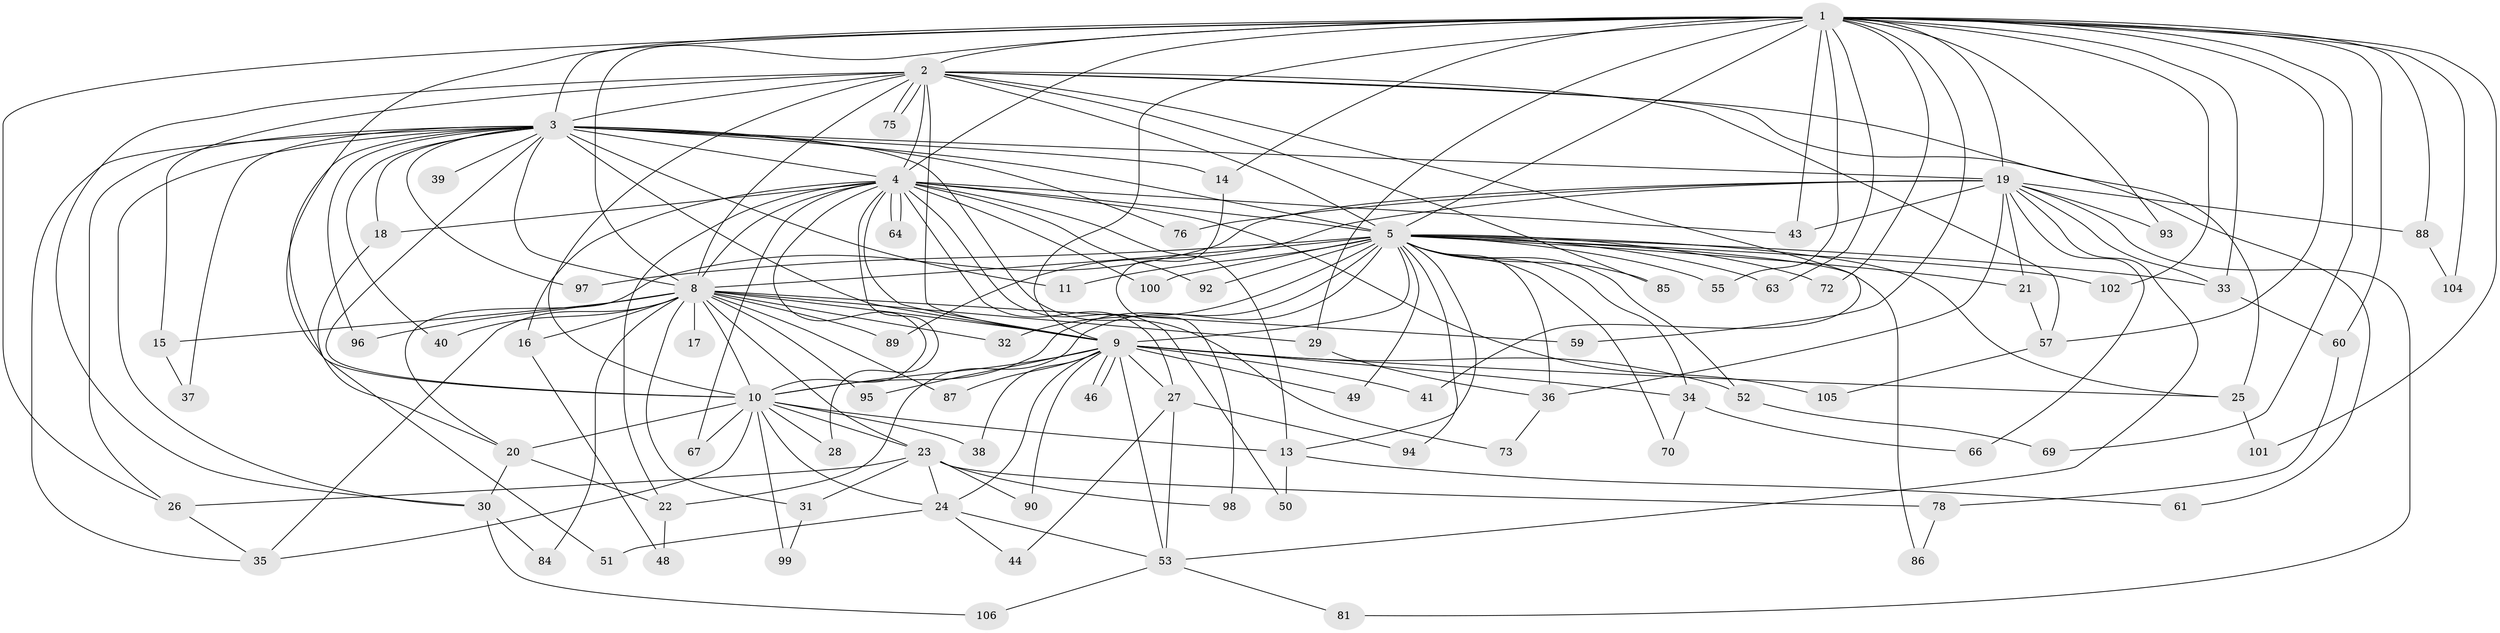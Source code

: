 // original degree distribution, {28: 0.009259259259259259, 18: 0.018518518518518517, 15: 0.009259259259259259, 24: 0.018518518518518517, 14: 0.009259259259259259, 21: 0.018518518518518517, 29: 0.009259259259259259, 2: 0.5740740740740741, 7: 0.009259259259259259, 5: 0.046296296296296294, 3: 0.17592592592592593, 13: 0.009259259259259259, 4: 0.08333333333333333, 8: 0.009259259259259259}
// Generated by graph-tools (version 1.1) at 2025/41/03/06/25 10:41:37]
// undirected, 85 vertices, 195 edges
graph export_dot {
graph [start="1"]
  node [color=gray90,style=filled];
  1 [super="+45"];
  2 [super="+65"];
  3 [super="+6"];
  4 [super="+82"];
  5 [super="+7"];
  8 [super="+12"];
  9 [super="+107"];
  10 [super="+74"];
  11;
  13 [super="+91"];
  14;
  15;
  16;
  17;
  18;
  19 [super="+54"];
  20;
  21 [super="+71"];
  22 [super="+68"];
  23 [super="+103"];
  24 [super="+42"];
  25;
  26 [super="+108"];
  27 [super="+58"];
  28;
  29 [super="+83"];
  30 [super="+80"];
  31;
  32;
  33 [super="+62"];
  34;
  35 [super="+47"];
  36;
  37;
  38;
  39;
  40;
  41;
  43 [super="+77"];
  44;
  46;
  48;
  49;
  50;
  51;
  52;
  53 [super="+56"];
  55;
  57;
  59;
  60;
  61;
  63;
  64;
  66;
  67;
  69;
  70;
  72;
  73;
  75;
  76 [super="+79"];
  78;
  81;
  84;
  85;
  86;
  87;
  88;
  89;
  90;
  92;
  93;
  94;
  95;
  96;
  97;
  98;
  99;
  100;
  101;
  102;
  104;
  105;
  106;
  1 -- 2;
  1 -- 3 [weight=2];
  1 -- 4;
  1 -- 5 [weight=3];
  1 -- 8;
  1 -- 9;
  1 -- 10;
  1 -- 14;
  1 -- 19;
  1 -- 26;
  1 -- 29;
  1 -- 33;
  1 -- 43;
  1 -- 55;
  1 -- 57;
  1 -- 59;
  1 -- 60;
  1 -- 63;
  1 -- 69;
  1 -- 72;
  1 -- 88;
  1 -- 93;
  1 -- 101;
  1 -- 102;
  1 -- 104;
  2 -- 3 [weight=2];
  2 -- 4;
  2 -- 5 [weight=2];
  2 -- 8;
  2 -- 9;
  2 -- 10;
  2 -- 15;
  2 -- 41;
  2 -- 57;
  2 -- 61;
  2 -- 75;
  2 -- 75;
  2 -- 85;
  2 -- 30;
  2 -- 25;
  3 -- 4 [weight=3];
  3 -- 5 [weight=4];
  3 -- 8 [weight=2];
  3 -- 9 [weight=2];
  3 -- 10 [weight=2];
  3 -- 11;
  3 -- 14;
  3 -- 26;
  3 -- 30;
  3 -- 97;
  3 -- 76 [weight=2];
  3 -- 73;
  3 -- 18;
  3 -- 19;
  3 -- 20;
  3 -- 96;
  3 -- 35;
  3 -- 37;
  3 -- 39;
  3 -- 40;
  4 -- 5 [weight=2];
  4 -- 8;
  4 -- 9;
  4 -- 10;
  4 -- 13;
  4 -- 16;
  4 -- 18;
  4 -- 27;
  4 -- 28;
  4 -- 50;
  4 -- 64;
  4 -- 64;
  4 -- 67;
  4 -- 92;
  4 -- 100;
  4 -- 105;
  4 -- 22;
  4 -- 43;
  5 -- 8 [weight=3];
  5 -- 9 [weight=2];
  5 -- 10 [weight=3];
  5 -- 25;
  5 -- 36;
  5 -- 52;
  5 -- 72;
  5 -- 70;
  5 -- 11;
  5 -- 21;
  5 -- 22;
  5 -- 85;
  5 -- 86;
  5 -- 92;
  5 -- 94;
  5 -- 32;
  5 -- 33;
  5 -- 34;
  5 -- 97;
  5 -- 100;
  5 -- 102;
  5 -- 49;
  5 -- 55;
  5 -- 63;
  5 -- 13;
  8 -- 9;
  8 -- 10;
  8 -- 15;
  8 -- 17 [weight=2];
  8 -- 29;
  8 -- 31;
  8 -- 32;
  8 -- 40;
  8 -- 59;
  8 -- 84;
  8 -- 87;
  8 -- 89;
  8 -- 95;
  8 -- 96;
  8 -- 16;
  8 -- 35;
  8 -- 23;
  9 -- 10;
  9 -- 25;
  9 -- 27;
  9 -- 34;
  9 -- 38;
  9 -- 41;
  9 -- 46;
  9 -- 46;
  9 -- 49;
  9 -- 52;
  9 -- 53;
  9 -- 87;
  9 -- 90;
  9 -- 95 [weight=2];
  9 -- 24;
  10 -- 13;
  10 -- 20;
  10 -- 23;
  10 -- 24;
  10 -- 28;
  10 -- 35;
  10 -- 38;
  10 -- 67;
  10 -- 99;
  13 -- 50;
  13 -- 61;
  14 -- 98;
  15 -- 37;
  16 -- 48;
  18 -- 51;
  19 -- 21;
  19 -- 36;
  19 -- 43;
  19 -- 53;
  19 -- 76;
  19 -- 81;
  19 -- 88;
  19 -- 89;
  19 -- 93;
  19 -- 66;
  19 -- 20;
  19 -- 33;
  20 -- 22;
  20 -- 30;
  21 -- 57;
  22 -- 48;
  23 -- 24;
  23 -- 31;
  23 -- 78;
  23 -- 90;
  23 -- 98;
  23 -- 26;
  24 -- 44;
  24 -- 51;
  24 -- 53;
  25 -- 101;
  26 -- 35;
  27 -- 44;
  27 -- 94;
  27 -- 53;
  29 -- 36;
  30 -- 84;
  30 -- 106;
  31 -- 99;
  33 -- 60;
  34 -- 66;
  34 -- 70;
  36 -- 73;
  52 -- 69;
  53 -- 81;
  53 -- 106;
  57 -- 105;
  60 -- 78;
  78 -- 86;
  88 -- 104;
}
